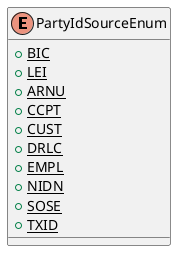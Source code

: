 @startuml

    enum PartyIdSourceEnum [[PartyIdSourceEnum.html]] {
        {static} +BIC
        {static} +LEI
        {static} +ARNU
        {static} +CCPT
        {static} +CUST
        {static} +DRLC
        {static} +EMPL
        {static} +NIDN
        {static} +SOSE
        {static} +TXID
    }

@enduml
